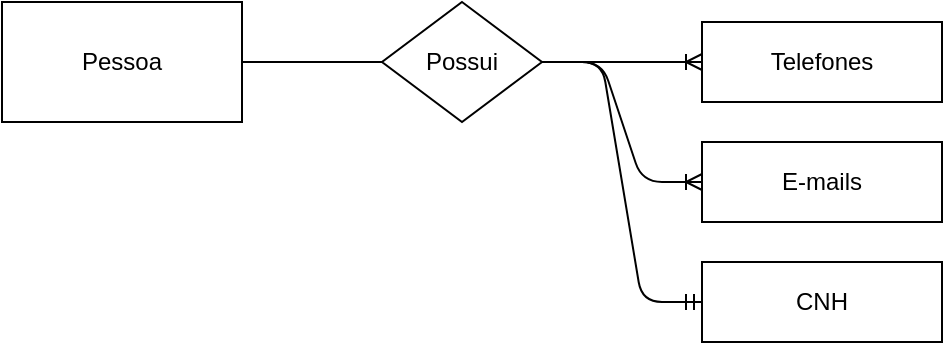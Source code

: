 <mxfile version="14.4.2" type="device" pages="2"><diagram id="pYnUAPKs6wCW5fMCqUHU" name="Conceitual"><mxGraphModel dx="868" dy="450" grid="1" gridSize="10" guides="1" tooltips="1" connect="1" arrows="1" fold="1" page="1" pageScale="1" pageWidth="700" pageHeight="300" math="0" shadow="0"><root><mxCell id="0"/><mxCell id="1" parent="0"/><mxCell id="xTx88R3_wha1G1VHzugi-1" value="Pessoa" style="rounded=0;whiteSpace=wrap;html=1;" parent="1" vertex="1"><mxGeometry x="115" y="80" width="120" height="60" as="geometry"/></mxCell><mxCell id="xTx88R3_wha1G1VHzugi-2" value="" style="endArrow=none;html=1;exitX=1;exitY=0.5;exitDx=0;exitDy=0;entryX=0;entryY=0.5;entryDx=0;entryDy=0;" parent="1" source="xTx88R3_wha1G1VHzugi-1" target="xTx88R3_wha1G1VHzugi-4" edge="1"><mxGeometry width="50" height="50" relative="1" as="geometry"><mxPoint x="295" y="140" as="sourcePoint"/><mxPoint x="295" y="110" as="targetPoint"/></mxGeometry></mxCell><mxCell id="xTx88R3_wha1G1VHzugi-4" value="Possui" style="rhombus;whiteSpace=wrap;html=1;" parent="1" vertex="1"><mxGeometry x="305" y="80" width="80" height="60" as="geometry"/></mxCell><mxCell id="xTx88R3_wha1G1VHzugi-7" value="" style="edgeStyle=entityRelationEdgeStyle;fontSize=12;html=1;endArrow=ERoneToMany;exitX=1;exitY=0.5;exitDx=0;exitDy=0;entryX=0;entryY=0.5;entryDx=0;entryDy=0;" parent="1" source="xTx88R3_wha1G1VHzugi-4" target="xTx88R3_wha1G1VHzugi-8" edge="1"><mxGeometry width="100" height="100" relative="1" as="geometry"><mxPoint x="315" y="260" as="sourcePoint"/><mxPoint x="415" y="160" as="targetPoint"/></mxGeometry></mxCell><mxCell id="xTx88R3_wha1G1VHzugi-8" value="Telefones" style="rounded=0;whiteSpace=wrap;html=1;" parent="1" vertex="1"><mxGeometry x="465" y="90" width="120" height="40" as="geometry"/></mxCell><mxCell id="xTx88R3_wha1G1VHzugi-9" value="E-mails" style="rounded=0;whiteSpace=wrap;html=1;" parent="1" vertex="1"><mxGeometry x="465" y="150" width="120" height="40" as="geometry"/></mxCell><mxCell id="xTx88R3_wha1G1VHzugi-10" value="" style="edgeStyle=entityRelationEdgeStyle;fontSize=12;html=1;endArrow=ERoneToMany;exitX=1;exitY=0.5;exitDx=0;exitDy=0;entryX=0;entryY=0.5;entryDx=0;entryDy=0;" parent="1" source="xTx88R3_wha1G1VHzugi-4" target="xTx88R3_wha1G1VHzugi-9" edge="1"><mxGeometry width="100" height="100" relative="1" as="geometry"><mxPoint x="315" y="260" as="sourcePoint"/><mxPoint x="415" y="160" as="targetPoint"/></mxGeometry></mxCell><mxCell id="xTx88R3_wha1G1VHzugi-11" value="" style="edgeStyle=entityRelationEdgeStyle;fontSize=12;html=1;endArrow=ERmandOne;exitX=1;exitY=0.5;exitDx=0;exitDy=0;entryX=0;entryY=0.5;entryDx=0;entryDy=0;" parent="1" source="xTx88R3_wha1G1VHzugi-4" target="xTx88R3_wha1G1VHzugi-12" edge="1"><mxGeometry width="100" height="100" relative="1" as="geometry"><mxPoint x="485" y="350" as="sourcePoint"/><mxPoint x="475" y="270" as="targetPoint"/></mxGeometry></mxCell><mxCell id="xTx88R3_wha1G1VHzugi-12" value="CNH" style="rounded=0;whiteSpace=wrap;html=1;" parent="1" vertex="1"><mxGeometry x="465" y="210" width="120" height="40" as="geometry"/></mxCell></root></mxGraphModel></diagram><diagram id="CeteJcUuPE-fZB-ApCRo" name="Logico"><mxGraphModel dx="1240" dy="643" grid="1" gridSize="10" guides="1" tooltips="1" connect="1" arrows="1" fold="1" page="1" pageScale="1" pageWidth="500" pageHeight="550" math="0" shadow="0"><root><mxCell id="jvfTD9K86Q4mmswTGj0f-0"/><mxCell id="jvfTD9K86Q4mmswTGj0f-1" parent="jvfTD9K86Q4mmswTGj0f-0"/><mxCell id="CHOZH8k5fP7n60Yza2BS-13" value="Pessoa" style="shape=table;startSize=30;container=1;collapsible=1;childLayout=tableLayout;fixedRows=1;rowLines=0;fontStyle=1;align=center;resizeLast=1;" vertex="1" parent="jvfTD9K86Q4mmswTGj0f-1"><mxGeometry x="270" y="180" width="180" height="170" as="geometry"/></mxCell><mxCell id="CHOZH8k5fP7n60Yza2BS-14" value="" style="shape=partialRectangle;collapsible=0;dropTarget=0;pointerEvents=0;fillColor=none;top=0;left=0;bottom=0;right=0;points=[[0,0.5],[1,0.5]];portConstraint=eastwest;" vertex="1" parent="CHOZH8k5fP7n60Yza2BS-13"><mxGeometry y="30" width="180" height="30" as="geometry"/></mxCell><mxCell id="CHOZH8k5fP7n60Yza2BS-15" value="PK" style="shape=partialRectangle;connectable=0;fillColor=none;top=0;left=0;bottom=0;right=0;fontStyle=1;overflow=hidden;" vertex="1" parent="CHOZH8k5fP7n60Yza2BS-14"><mxGeometry width="60" height="30" as="geometry"/></mxCell><mxCell id="CHOZH8k5fP7n60Yza2BS-16" value="idPessoa" style="shape=partialRectangle;connectable=0;fillColor=none;top=0;left=0;bottom=0;right=0;align=left;spacingLeft=6;fontStyle=1;overflow=hidden;" vertex="1" parent="CHOZH8k5fP7n60Yza2BS-14"><mxGeometry x="60" width="120" height="30" as="geometry"/></mxCell><mxCell id="CHOZH8k5fP7n60Yza2BS-76" value="" style="shape=partialRectangle;collapsible=0;dropTarget=0;pointerEvents=0;fillColor=none;top=0;left=0;bottom=0;right=0;points=[[0,0.5],[1,0.5]];portConstraint=eastwest;" vertex="1" parent="CHOZH8k5fP7n60Yza2BS-13"><mxGeometry y="60" width="180" height="30" as="geometry"/></mxCell><mxCell id="CHOZH8k5fP7n60Yza2BS-77" value="FK" style="shape=partialRectangle;connectable=0;fillColor=none;top=0;left=0;bottom=0;right=0;fontStyle=1;overflow=hidden;" vertex="1" parent="CHOZH8k5fP7n60Yza2BS-76"><mxGeometry width="60" height="30" as="geometry"/></mxCell><mxCell id="CHOZH8k5fP7n60Yza2BS-78" value="idTelefone" style="shape=partialRectangle;connectable=0;fillColor=none;top=0;left=0;bottom=0;right=0;align=left;spacingLeft=6;fontStyle=1;overflow=hidden;" vertex="1" parent="CHOZH8k5fP7n60Yza2BS-76"><mxGeometry x="60" width="120" height="30" as="geometry"/></mxCell><mxCell id="GX8LBndPpUiPubi0z-pF-16" value="" style="shape=partialRectangle;collapsible=0;dropTarget=0;pointerEvents=0;fillColor=none;top=0;left=0;bottom=0;right=0;points=[[0,0.5],[1,0.5]];portConstraint=eastwest;" vertex="1" parent="CHOZH8k5fP7n60Yza2BS-13"><mxGeometry y="90" width="180" height="30" as="geometry"/></mxCell><mxCell id="GX8LBndPpUiPubi0z-pF-17" value="FK" style="shape=partialRectangle;connectable=0;fillColor=none;top=0;left=0;bottom=0;right=0;fontStyle=1;overflow=hidden;" vertex="1" parent="GX8LBndPpUiPubi0z-pF-16"><mxGeometry width="60" height="30" as="geometry"/></mxCell><mxCell id="GX8LBndPpUiPubi0z-pF-18" value="idEmail" style="shape=partialRectangle;connectable=0;fillColor=none;top=0;left=0;bottom=0;right=0;align=left;spacingLeft=6;fontStyle=1;overflow=hidden;" vertex="1" parent="GX8LBndPpUiPubi0z-pF-16"><mxGeometry x="60" width="120" height="30" as="geometry"/></mxCell><mxCell id="CHOZH8k5fP7n60Yza2BS-20" value="" style="shape=partialRectangle;collapsible=0;dropTarget=0;pointerEvents=0;fillColor=none;top=0;left=0;bottom=0;right=0;points=[[0,0.5],[1,0.5]];portConstraint=eastwest;" vertex="1" parent="CHOZH8k5fP7n60Yza2BS-13"><mxGeometry y="120" width="180" height="30" as="geometry"/></mxCell><mxCell id="CHOZH8k5fP7n60Yza2BS-21" value="" style="shape=partialRectangle;connectable=0;fillColor=none;top=0;left=0;bottom=0;right=0;editable=1;overflow=hidden;" vertex="1" parent="CHOZH8k5fP7n60Yza2BS-20"><mxGeometry width="60" height="30" as="geometry"/></mxCell><mxCell id="CHOZH8k5fP7n60Yza2BS-22" value="nome" style="shape=partialRectangle;connectable=0;fillColor=none;top=0;left=0;bottom=0;right=0;align=left;spacingLeft=6;overflow=hidden;" vertex="1" parent="CHOZH8k5fP7n60Yza2BS-20"><mxGeometry x="60" width="120" height="30" as="geometry"/></mxCell><mxCell id="CHOZH8k5fP7n60Yza2BS-45" value="CNH" style="shape=table;startSize=30;container=1;collapsible=1;childLayout=tableLayout;fixedRows=1;rowLines=0;fontStyle=1;align=center;resizeLast=1;" vertex="1" parent="jvfTD9K86Q4mmswTGj0f-1"><mxGeometry x="30" y="50" width="180" height="130" as="geometry"/></mxCell><mxCell id="CHOZH8k5fP7n60Yza2BS-46" value="" style="shape=partialRectangle;collapsible=0;dropTarget=0;pointerEvents=0;fillColor=none;top=0;left=0;bottom=0;right=0;points=[[0,0.5],[1,0.5]];portConstraint=eastwest;" vertex="1" parent="CHOZH8k5fP7n60Yza2BS-45"><mxGeometry y="30" width="180" height="30" as="geometry"/></mxCell><mxCell id="CHOZH8k5fP7n60Yza2BS-47" value="PK" style="shape=partialRectangle;connectable=0;fillColor=none;top=0;left=0;bottom=0;right=0;fontStyle=1;overflow=hidden;" vertex="1" parent="CHOZH8k5fP7n60Yza2BS-46"><mxGeometry width="60" height="30" as="geometry"/></mxCell><mxCell id="CHOZH8k5fP7n60Yza2BS-48" value="idCNH" style="shape=partialRectangle;connectable=0;fillColor=none;top=0;left=0;bottom=0;right=0;align=left;spacingLeft=6;fontStyle=1;overflow=hidden;" vertex="1" parent="CHOZH8k5fP7n60Yza2BS-46"><mxGeometry x="60" width="120" height="30" as="geometry"/></mxCell><mxCell id="CHOZH8k5fP7n60Yza2BS-49" value="" style="shape=partialRectangle;collapsible=0;dropTarget=0;pointerEvents=0;fillColor=none;top=0;left=0;bottom=1;right=0;points=[[0,0.5],[1,0.5]];portConstraint=eastwest;" vertex="1" parent="CHOZH8k5fP7n60Yza2BS-45"><mxGeometry y="60" width="180" height="30" as="geometry"/></mxCell><mxCell id="CHOZH8k5fP7n60Yza2BS-50" value="FK" style="shape=partialRectangle;connectable=0;fillColor=none;top=0;left=0;bottom=0;right=0;fontStyle=1;overflow=hidden;" vertex="1" parent="CHOZH8k5fP7n60Yza2BS-49"><mxGeometry width="60" height="30" as="geometry"/></mxCell><mxCell id="CHOZH8k5fP7n60Yza2BS-51" value="idPessoa" style="shape=partialRectangle;connectable=0;fillColor=none;top=0;left=0;bottom=0;right=0;align=left;spacingLeft=6;fontStyle=1;overflow=hidden;" vertex="1" parent="CHOZH8k5fP7n60Yza2BS-49"><mxGeometry x="60" width="120" height="30" as="geometry"/></mxCell><mxCell id="CHOZH8k5fP7n60Yza2BS-52" value="" style="shape=partialRectangle;collapsible=0;dropTarget=0;pointerEvents=0;fillColor=none;top=0;left=0;bottom=0;right=0;points=[[0,0.5],[1,0.5]];portConstraint=eastwest;" vertex="1" parent="CHOZH8k5fP7n60Yza2BS-45"><mxGeometry y="90" width="180" height="30" as="geometry"/></mxCell><mxCell id="CHOZH8k5fP7n60Yza2BS-53" value="" style="shape=partialRectangle;connectable=0;fillColor=none;top=0;left=0;bottom=0;right=0;editable=1;overflow=hidden;" vertex="1" parent="CHOZH8k5fP7n60Yza2BS-52"><mxGeometry width="60" height="30" as="geometry"/></mxCell><mxCell id="CHOZH8k5fP7n60Yza2BS-54" value="numero" style="shape=partialRectangle;connectable=0;fillColor=none;top=0;left=0;bottom=0;right=0;align=left;spacingLeft=6;overflow=hidden;" vertex="1" parent="CHOZH8k5fP7n60Yza2BS-52"><mxGeometry x="60" width="120" height="30" as="geometry"/></mxCell><mxCell id="CHOZH8k5fP7n60Yza2BS-75" value="" style="edgeStyle=entityRelationEdgeStyle;fontSize=12;html=1;endArrow=ERmandOne;startArrow=ERmandOne;exitX=1.002;exitY=0.694;exitDx=0;exitDy=0;exitPerimeter=0;entryX=0;entryY=0.5;entryDx=0;entryDy=0;" edge="1" parent="jvfTD9K86Q4mmswTGj0f-1" source="CHOZH8k5fP7n60Yza2BS-49" target="CHOZH8k5fP7n60Yza2BS-14"><mxGeometry width="100" height="100" relative="1" as="geometry"><mxPoint x="300" y="210" as="sourcePoint"/><mxPoint x="400" y="110" as="targetPoint"/></mxGeometry></mxCell><mxCell id="CHOZH8k5fP7n60Yza2BS-79" value="Telefone" style="shape=table;startSize=30;container=1;collapsible=1;childLayout=tableLayout;fixedRows=1;rowLines=0;fontStyle=1;align=center;resizeLast=1;" vertex="1" parent="jvfTD9K86Q4mmswTGj0f-1"><mxGeometry x="30" y="210" width="180" height="130" as="geometry"/></mxCell><mxCell id="CHOZH8k5fP7n60Yza2BS-80" value="" style="shape=partialRectangle;collapsible=0;dropTarget=0;pointerEvents=0;fillColor=none;top=0;left=0;bottom=0;right=0;points=[[0,0.5],[1,0.5]];portConstraint=eastwest;" vertex="1" parent="CHOZH8k5fP7n60Yza2BS-79"><mxGeometry y="30" width="180" height="30" as="geometry"/></mxCell><mxCell id="CHOZH8k5fP7n60Yza2BS-81" value="PK" style="shape=partialRectangle;connectable=0;fillColor=none;top=0;left=0;bottom=0;right=0;fontStyle=1;overflow=hidden;" vertex="1" parent="CHOZH8k5fP7n60Yza2BS-80"><mxGeometry width="60" height="30" as="geometry"/></mxCell><mxCell id="CHOZH8k5fP7n60Yza2BS-82" value="idTelefone" style="shape=partialRectangle;connectable=0;fillColor=none;top=0;left=0;bottom=0;right=0;align=left;spacingLeft=6;fontStyle=1;overflow=hidden;" vertex="1" parent="CHOZH8k5fP7n60Yza2BS-80"><mxGeometry x="60" width="120" height="30" as="geometry"/></mxCell><mxCell id="CHOZH8k5fP7n60Yza2BS-83" value="" style="shape=partialRectangle;collapsible=0;dropTarget=0;pointerEvents=0;fillColor=none;top=0;left=0;bottom=1;right=0;points=[[0,0.5],[1,0.5]];portConstraint=eastwest;" vertex="1" parent="CHOZH8k5fP7n60Yza2BS-79"><mxGeometry y="60" width="180" height="30" as="geometry"/></mxCell><mxCell id="CHOZH8k5fP7n60Yza2BS-84" value="FK" style="shape=partialRectangle;connectable=0;fillColor=none;top=0;left=0;bottom=0;right=0;fontStyle=1;overflow=hidden;" vertex="1" parent="CHOZH8k5fP7n60Yza2BS-83"><mxGeometry width="60" height="30" as="geometry"/></mxCell><mxCell id="CHOZH8k5fP7n60Yza2BS-85" value="idPessoa" style="shape=partialRectangle;connectable=0;fillColor=none;top=0;left=0;bottom=0;right=0;align=left;spacingLeft=6;fontStyle=1;overflow=hidden;" vertex="1" parent="CHOZH8k5fP7n60Yza2BS-83"><mxGeometry x="60" width="120" height="30" as="geometry"/></mxCell><mxCell id="CHOZH8k5fP7n60Yza2BS-86" value="" style="shape=partialRectangle;collapsible=0;dropTarget=0;pointerEvents=0;fillColor=none;top=0;left=0;bottom=0;right=0;points=[[0,0.5],[1,0.5]];portConstraint=eastwest;" vertex="1" parent="CHOZH8k5fP7n60Yza2BS-79"><mxGeometry y="90" width="180" height="30" as="geometry"/></mxCell><mxCell id="CHOZH8k5fP7n60Yza2BS-87" value="" style="shape=partialRectangle;connectable=0;fillColor=none;top=0;left=0;bottom=0;right=0;editable=1;overflow=hidden;" vertex="1" parent="CHOZH8k5fP7n60Yza2BS-86"><mxGeometry width="60" height="30" as="geometry"/></mxCell><mxCell id="CHOZH8k5fP7n60Yza2BS-88" value="numero" style="shape=partialRectangle;connectable=0;fillColor=none;top=0;left=0;bottom=0;right=0;align=left;spacingLeft=6;overflow=hidden;" vertex="1" parent="CHOZH8k5fP7n60Yza2BS-86"><mxGeometry x="60" width="120" height="30" as="geometry"/></mxCell><mxCell id="GX8LBndPpUiPubi0z-pF-0" value="" style="edgeStyle=entityRelationEdgeStyle;fontSize=12;html=1;endArrow=ERoneToMany;exitX=0;exitY=0.5;exitDx=0;exitDy=0;entryX=1;entryY=0.5;entryDx=0;entryDy=0;" edge="1" parent="jvfTD9K86Q4mmswTGj0f-1" source="CHOZH8k5fP7n60Yza2BS-14" target="CHOZH8k5fP7n60Yza2BS-83"><mxGeometry width="100" height="100" relative="1" as="geometry"><mxPoint x="300" y="250" as="sourcePoint"/><mxPoint x="400" y="150" as="targetPoint"/></mxGeometry></mxCell><mxCell id="GX8LBndPpUiPubi0z-pF-1" value="Email" style="shape=table;startSize=30;container=1;collapsible=1;childLayout=tableLayout;fixedRows=1;rowLines=0;fontStyle=1;align=center;resizeLast=1;" vertex="1" parent="jvfTD9K86Q4mmswTGj0f-1"><mxGeometry x="30" y="370" width="180" height="130" as="geometry"/></mxCell><mxCell id="GX8LBndPpUiPubi0z-pF-2" value="" style="shape=partialRectangle;collapsible=0;dropTarget=0;pointerEvents=0;fillColor=none;top=0;left=0;bottom=0;right=0;points=[[0,0.5],[1,0.5]];portConstraint=eastwest;" vertex="1" parent="GX8LBndPpUiPubi0z-pF-1"><mxGeometry y="30" width="180" height="30" as="geometry"/></mxCell><mxCell id="GX8LBndPpUiPubi0z-pF-3" value="PK" style="shape=partialRectangle;connectable=0;fillColor=none;top=0;left=0;bottom=0;right=0;fontStyle=1;overflow=hidden;" vertex="1" parent="GX8LBndPpUiPubi0z-pF-2"><mxGeometry width="60" height="30" as="geometry"/></mxCell><mxCell id="GX8LBndPpUiPubi0z-pF-4" value="idEmail" style="shape=partialRectangle;connectable=0;fillColor=none;top=0;left=0;bottom=0;right=0;align=left;spacingLeft=6;fontStyle=1;overflow=hidden;" vertex="1" parent="GX8LBndPpUiPubi0z-pF-2"><mxGeometry x="60" width="120" height="30" as="geometry"/></mxCell><mxCell id="GX8LBndPpUiPubi0z-pF-5" value="" style="shape=partialRectangle;collapsible=0;dropTarget=0;pointerEvents=0;fillColor=none;top=0;left=0;bottom=1;right=0;points=[[0,0.5],[1,0.5]];portConstraint=eastwest;" vertex="1" parent="GX8LBndPpUiPubi0z-pF-1"><mxGeometry y="60" width="180" height="30" as="geometry"/></mxCell><mxCell id="GX8LBndPpUiPubi0z-pF-6" value="FK" style="shape=partialRectangle;connectable=0;fillColor=none;top=0;left=0;bottom=0;right=0;fontStyle=1;overflow=hidden;" vertex="1" parent="GX8LBndPpUiPubi0z-pF-5"><mxGeometry width="60" height="30" as="geometry"/></mxCell><mxCell id="GX8LBndPpUiPubi0z-pF-7" value="idPessoa" style="shape=partialRectangle;connectable=0;fillColor=none;top=0;left=0;bottom=0;right=0;align=left;spacingLeft=6;fontStyle=1;overflow=hidden;" vertex="1" parent="GX8LBndPpUiPubi0z-pF-5"><mxGeometry x="60" width="120" height="30" as="geometry"/></mxCell><mxCell id="GX8LBndPpUiPubi0z-pF-8" value="" style="shape=partialRectangle;collapsible=0;dropTarget=0;pointerEvents=0;fillColor=none;top=0;left=0;bottom=0;right=0;points=[[0,0.5],[1,0.5]];portConstraint=eastwest;" vertex="1" parent="GX8LBndPpUiPubi0z-pF-1"><mxGeometry y="90" width="180" height="30" as="geometry"/></mxCell><mxCell id="GX8LBndPpUiPubi0z-pF-9" value="" style="shape=partialRectangle;connectable=0;fillColor=none;top=0;left=0;bottom=0;right=0;editable=1;overflow=hidden;" vertex="1" parent="GX8LBndPpUiPubi0z-pF-8"><mxGeometry width="60" height="30" as="geometry"/></mxCell><mxCell id="GX8LBndPpUiPubi0z-pF-10" value="Email" style="shape=partialRectangle;connectable=0;fillColor=none;top=0;left=0;bottom=0;right=0;align=left;spacingLeft=6;overflow=hidden;" vertex="1" parent="GX8LBndPpUiPubi0z-pF-8"><mxGeometry x="60" width="120" height="30" as="geometry"/></mxCell><mxCell id="GX8LBndPpUiPubi0z-pF-15" value="" style="edgeStyle=entityRelationEdgeStyle;fontSize=12;html=1;endArrow=ERoneToMany;exitX=0;exitY=0.5;exitDx=0;exitDy=0;entryX=1;entryY=0.5;entryDx=0;entryDy=0;" edge="1" parent="jvfTD9K86Q4mmswTGj0f-1" source="CHOZH8k5fP7n60Yza2BS-14" target="GX8LBndPpUiPubi0z-pF-5"><mxGeometry width="100" height="100" relative="1" as="geometry"><mxPoint x="240" y="380" as="sourcePoint"/><mxPoint x="340" y="280" as="targetPoint"/></mxGeometry></mxCell><mxCell id="GX8LBndPpUiPubi0z-pF-19" value="" style="edgeStyle=entityRelationEdgeStyle;fontSize=12;html=1;endArrow=ERoneToMany;exitX=1;exitY=0.5;exitDx=0;exitDy=0;entryX=0;entryY=0.5;entryDx=0;entryDy=0;" edge="1" parent="jvfTD9K86Q4mmswTGj0f-1" source="CHOZH8k5fP7n60Yza2BS-80" target="CHOZH8k5fP7n60Yza2BS-76"><mxGeometry width="100" height="100" relative="1" as="geometry"><mxPoint x="240" y="380" as="sourcePoint"/><mxPoint x="340" y="280" as="targetPoint"/></mxGeometry></mxCell><mxCell id="GX8LBndPpUiPubi0z-pF-20" value="" style="edgeStyle=entityRelationEdgeStyle;fontSize=12;html=1;endArrow=ERoneToMany;exitX=1;exitY=0.5;exitDx=0;exitDy=0;entryX=0;entryY=0.5;entryDx=0;entryDy=0;" edge="1" parent="jvfTD9K86Q4mmswTGj0f-1" source="GX8LBndPpUiPubi0z-pF-2" target="GX8LBndPpUiPubi0z-pF-16"><mxGeometry width="100" height="100" relative="1" as="geometry"><mxPoint x="240" y="380" as="sourcePoint"/><mxPoint x="340" y="280" as="targetPoint"/></mxGeometry></mxCell></root></mxGraphModel></diagram></mxfile>